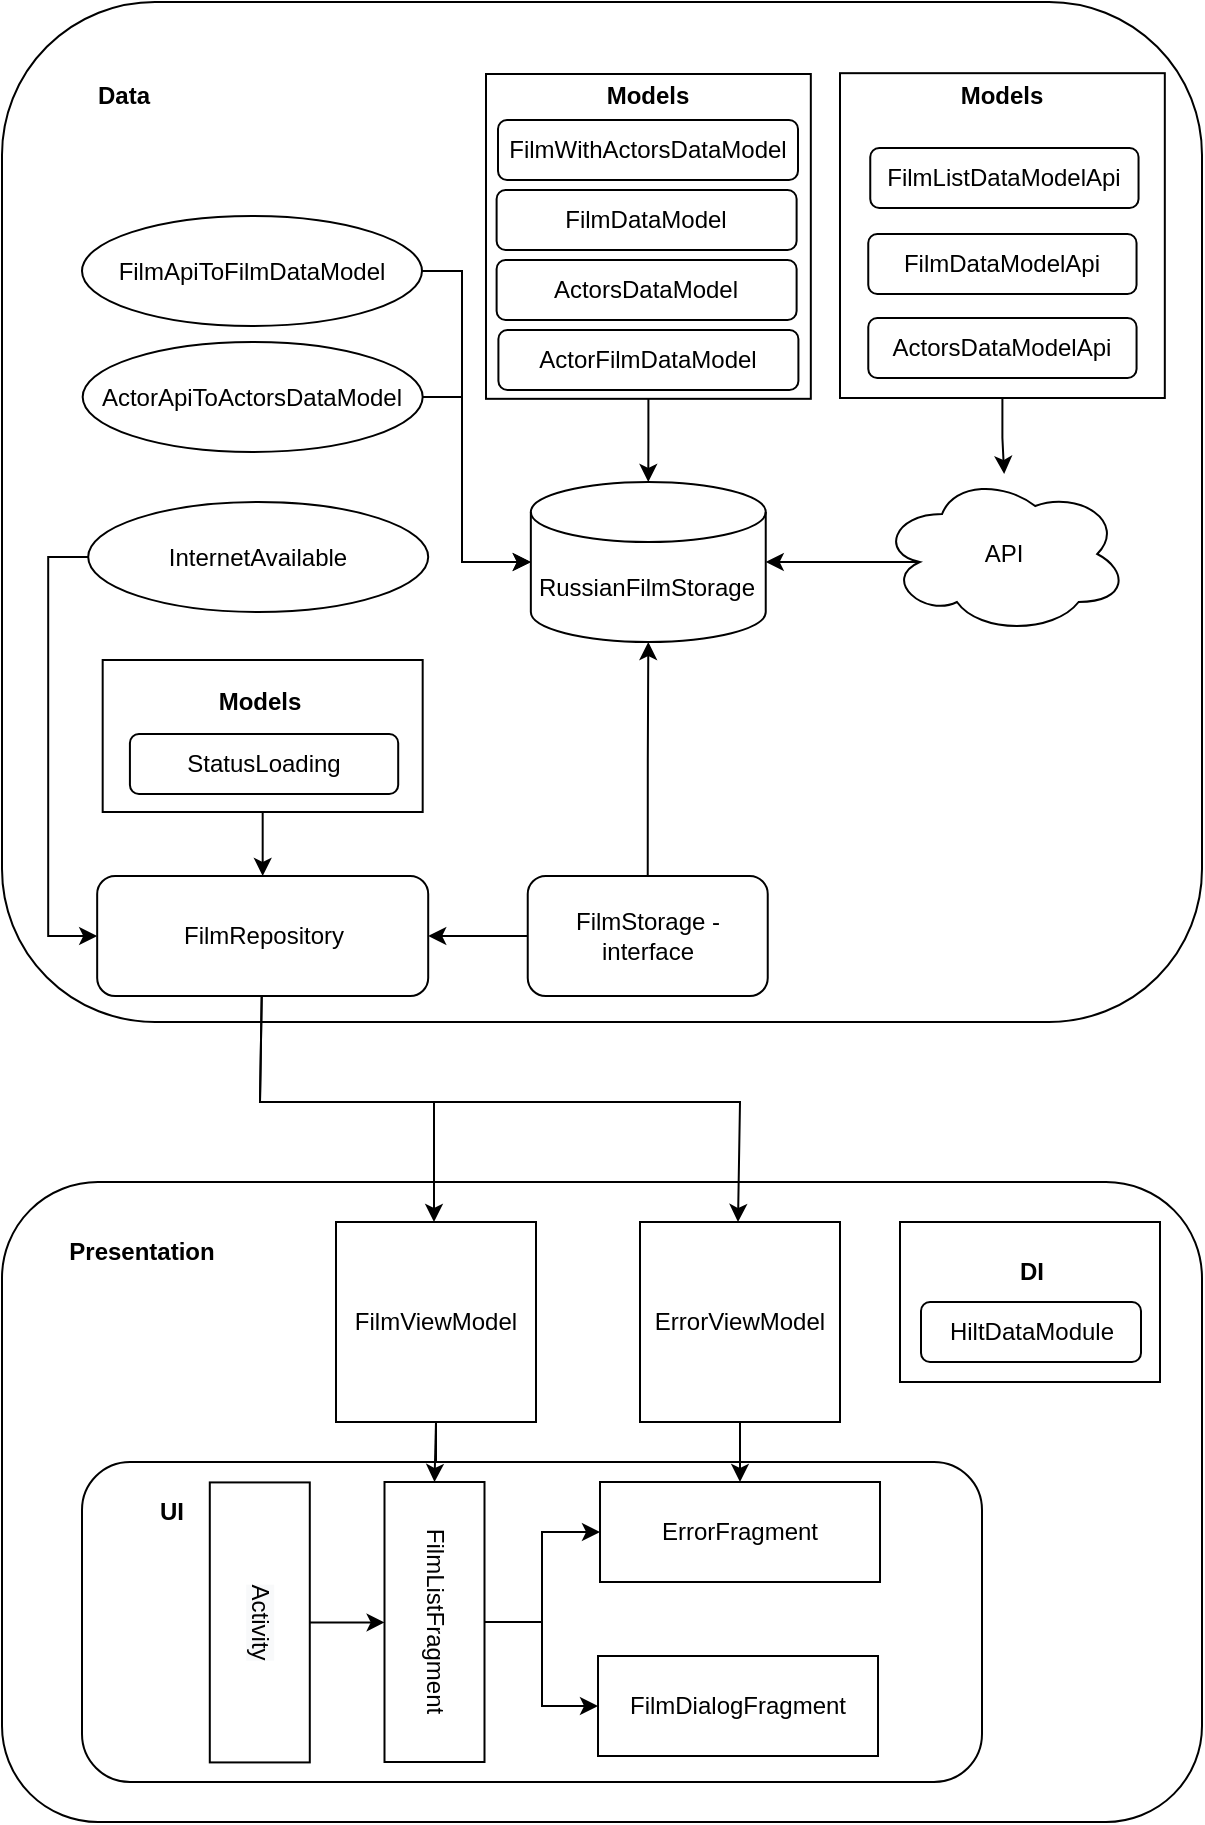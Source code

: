 <mxfile version="19.0.2" type="device"><diagram id="3VKFzHhKuiY2hbZpgCI6" name="Страница 1"><mxGraphModel dx="942" dy="677" grid="1" gridSize="10" guides="1" tooltips="1" connect="1" arrows="1" fold="1" page="1" pageScale="1" pageWidth="827" pageHeight="1169" math="0" shadow="0"><root><mxCell id="0"/><mxCell id="1" parent="0"/><mxCell id="0iZDXbEvyd-gfEgn03D8-3" value="" style="rounded=1;whiteSpace=wrap;html=1;" parent="1" vertex="1"><mxGeometry x="120" y="680" width="600" height="320" as="geometry"/></mxCell><mxCell id="0iZDXbEvyd-gfEgn03D8-8" value="Presentation" style="text;html=1;strokeColor=none;fillColor=none;align=center;verticalAlign=middle;whiteSpace=wrap;rounded=0;fontStyle=1" parent="1" vertex="1"><mxGeometry x="160" y="700" width="60" height="30" as="geometry"/></mxCell><mxCell id="7H2y30o0vpOdahk9mzt5-5" value="" style="edgeStyle=orthogonalEdgeStyle;rounded=0;orthogonalLoop=1;jettySize=auto;html=1;" parent="1" source="0iZDXbEvyd-gfEgn03D8-12" target="0iZDXbEvyd-gfEgn03D8-6" edge="1"><mxGeometry relative="1" as="geometry"/></mxCell><mxCell id="0iZDXbEvyd-gfEgn03D8-12" value="FilmViewModel" style="whiteSpace=wrap;html=1;aspect=fixed;" parent="1" vertex="1"><mxGeometry x="287" y="700" width="100" height="100" as="geometry"/></mxCell><mxCell id="dLEbYE7aPXQ_6TfbDbs0-39" value="" style="group" parent="1" vertex="1" connectable="0"><mxGeometry x="562" y="700" width="145" height="170" as="geometry"/></mxCell><mxCell id="dLEbYE7aPXQ_6TfbDbs0-15" value="" style="rounded=0;whiteSpace=wrap;html=1;" parent="dLEbYE7aPXQ_6TfbDbs0-39" vertex="1"><mxGeometry x="7" width="130" height="80" as="geometry"/></mxCell><mxCell id="dLEbYE7aPXQ_6TfbDbs0-36" value="HiltDataModule" style="rounded=1;whiteSpace=wrap;html=1;" parent="dLEbYE7aPXQ_6TfbDbs0-39" vertex="1"><mxGeometry x="17.5" y="40" width="110" height="30" as="geometry"/></mxCell><mxCell id="dLEbYE7aPXQ_6TfbDbs0-38" value="DI" style="text;html=1;strokeColor=none;fillColor=none;align=center;verticalAlign=middle;whiteSpace=wrap;rounded=0;fontStyle=1" parent="dLEbYE7aPXQ_6TfbDbs0-39" vertex="1"><mxGeometry x="42.5" y="10" width="60" height="30" as="geometry"/></mxCell><mxCell id="dLEbYE7aPXQ_6TfbDbs0-42" value="" style="group" parent="1" vertex="1" connectable="0"><mxGeometry x="160" y="820" width="480" height="160" as="geometry"/></mxCell><mxCell id="0iZDXbEvyd-gfEgn03D8-63" value="" style="rounded=1;whiteSpace=wrap;html=1;strokeWidth=1;" parent="dLEbYE7aPXQ_6TfbDbs0-42" vertex="1"><mxGeometry width="450" height="160" as="geometry"/></mxCell><mxCell id="0iZDXbEvyd-gfEgn03D8-30" style="edgeStyle=orthogonalEdgeStyle;rounded=0;orthogonalLoop=1;jettySize=auto;html=1;exitX=0.5;exitY=0;exitDx=0;exitDy=0;entryX=0.5;entryY=1;entryDx=0;entryDy=0;" parent="dLEbYE7aPXQ_6TfbDbs0-42" source="0iZDXbEvyd-gfEgn03D8-7" target="0iZDXbEvyd-gfEgn03D8-6" edge="1"><mxGeometry relative="1" as="geometry"/></mxCell><mxCell id="0iZDXbEvyd-gfEgn03D8-31" style="edgeStyle=orthogonalEdgeStyle;rounded=0;orthogonalLoop=1;jettySize=auto;html=1;exitX=0.5;exitY=0;exitDx=0;exitDy=0;" parent="dLEbYE7aPXQ_6TfbDbs0-42" source="0iZDXbEvyd-gfEgn03D8-6" target="0iZDXbEvyd-gfEgn03D8-5" edge="1"><mxGeometry relative="1" as="geometry"><Array as="points"><mxPoint x="230" y="80"/><mxPoint x="230" y="35"/></Array></mxGeometry></mxCell><mxCell id="0iZDXbEvyd-gfEgn03D8-64" value="UI" style="text;html=1;strokeColor=none;fillColor=none;align=center;verticalAlign=middle;whiteSpace=wrap;rounded=0;fontStyle=1" parent="dLEbYE7aPXQ_6TfbDbs0-42" vertex="1"><mxGeometry x="6.056" y="10" width="78.333" height="30" as="geometry"/></mxCell><mxCell id="0iZDXbEvyd-gfEgn03D8-7" value="&lt;span style=&quot;background-color: rgb(248, 249, 250);&quot;&gt;Activity&lt;/span&gt;" style="rounded=0;whiteSpace=wrap;html=1;rotation=90;" parent="dLEbYE7aPXQ_6TfbDbs0-42" vertex="1"><mxGeometry x="18.893" y="55.21" width="140" height="50" as="geometry"/></mxCell><mxCell id="0iZDXbEvyd-gfEgn03D8-6" value="FilmListFragment" style="rounded=0;whiteSpace=wrap;html=1;rotation=90;" parent="dLEbYE7aPXQ_6TfbDbs0-42" vertex="1"><mxGeometry x="106.25" y="55" width="140" height="50" as="geometry"/></mxCell><mxCell id="0iZDXbEvyd-gfEgn03D8-5" value="ErrorFragment" style="rounded=0;whiteSpace=wrap;html=1;rotation=0;" parent="dLEbYE7aPXQ_6TfbDbs0-42" vertex="1"><mxGeometry x="259.004" y="10" width="140" height="50" as="geometry"/></mxCell><mxCell id="7H2y30o0vpOdahk9mzt5-1" value="FilmDialogFragment" style="rounded=0;whiteSpace=wrap;html=1;rotation=0;" parent="dLEbYE7aPXQ_6TfbDbs0-42" vertex="1"><mxGeometry x="258.004" y="97" width="140" height="50" as="geometry"/></mxCell><mxCell id="7H2y30o0vpOdahk9mzt5-2" style="edgeStyle=orthogonalEdgeStyle;rounded=0;orthogonalLoop=1;jettySize=auto;html=1;exitX=0.5;exitY=0;exitDx=0;exitDy=0;entryX=0;entryY=0.5;entryDx=0;entryDy=0;" parent="dLEbYE7aPXQ_6TfbDbs0-42" target="7H2y30o0vpOdahk9mzt5-1" edge="1"><mxGeometry relative="1" as="geometry"><mxPoint x="208" y="80" as="sourcePoint"/><mxPoint x="256.004" y="122" as="targetPoint"/><Array as="points"><mxPoint x="230" y="80"/><mxPoint x="230" y="122"/></Array></mxGeometry></mxCell><mxCell id="dLEbYE7aPXQ_6TfbDbs0-44" value="" style="endArrow=classic;html=1;rounded=0;exitX=0.5;exitY=1;exitDx=0;exitDy=0;entryX=0;entryY=0.5;entryDx=0;entryDy=0;" parent="1" source="0iZDXbEvyd-gfEgn03D8-12" target="0iZDXbEvyd-gfEgn03D8-6" edge="1"><mxGeometry width="50" height="50" relative="1" as="geometry"><mxPoint x="190" y="790" as="sourcePoint"/><mxPoint x="240" y="740" as="targetPoint"/></mxGeometry></mxCell><mxCell id="7H2y30o0vpOdahk9mzt5-3" value="ErrorViewModel" style="whiteSpace=wrap;html=1;aspect=fixed;" parent="1" vertex="1"><mxGeometry x="439" y="700" width="100" height="100" as="geometry"/></mxCell><mxCell id="7H2y30o0vpOdahk9mzt5-4" value="" style="endArrow=classic;html=1;rounded=0;exitX=0.5;exitY=1;exitDx=0;exitDy=0;entryX=0.5;entryY=0;entryDx=0;entryDy=0;" parent="1" source="7H2y30o0vpOdahk9mzt5-3" target="0iZDXbEvyd-gfEgn03D8-5" edge="1"><mxGeometry width="50" height="50" relative="1" as="geometry"><mxPoint x="347" y="810" as="sourcePoint"/><mxPoint x="346.25" y="840" as="targetPoint"/></mxGeometry></mxCell><mxCell id="7H2y30o0vpOdahk9mzt5-18" value="ActorFilmDataModel" style="rounded=1;whiteSpace=wrap;html=1;" parent="1" vertex="1"><mxGeometry x="355.307" y="441.59" width="150" height="30" as="geometry"/></mxCell><mxCell id="0iZDXbEvyd-gfEgn03D8-1" value="" style="rounded=1;whiteSpace=wrap;html=1;" parent="1" vertex="1"><mxGeometry x="120" y="90" width="600" height="510" as="geometry"/></mxCell><mxCell id="0iZDXbEvyd-gfEgn03D8-33" value="RussianFilmStorage" style="shape=cylinder3;whiteSpace=wrap;html=1;boundedLbl=1;backgroundOutline=1;size=15;" parent="1" vertex="1"><mxGeometry x="384.42" y="330" width="117.45" height="80" as="geometry"/></mxCell><mxCell id="0iZDXbEvyd-gfEgn03D8-35" value="FilmRepository" style="rounded=1;whiteSpace=wrap;html=1;" parent="1" vertex="1"><mxGeometry x="167.586" y="527" width="165.517" height="60" as="geometry"/></mxCell><mxCell id="7H2y30o0vpOdahk9mzt5-17" style="edgeStyle=orthogonalEdgeStyle;rounded=0;orthogonalLoop=1;jettySize=auto;html=1;exitX=0.5;exitY=1;exitDx=0;exitDy=0;entryX=0.5;entryY=0;entryDx=0;entryDy=0;entryPerimeter=0;" parent="1" source="dLEbYE7aPXQ_6TfbDbs0-11" target="0iZDXbEvyd-gfEgn03D8-33" edge="1"><mxGeometry relative="1" as="geometry"/></mxCell><mxCell id="0iZDXbEvyd-gfEgn03D8-44" value="Data" style="text;html=1;strokeColor=none;fillColor=none;align=center;verticalAlign=middle;whiteSpace=wrap;rounded=0;strokeWidth=1;fontStyle=1" parent="1" vertex="1"><mxGeometry x="150.002" y="122" width="62.069" height="30" as="geometry"/></mxCell><mxCell id="dLEbYE7aPXQ_6TfbDbs0-4" style="edgeStyle=orthogonalEdgeStyle;rounded=0;orthogonalLoop=1;jettySize=auto;html=1;exitX=0.16;exitY=0.55;exitDx=0;exitDy=0;exitPerimeter=0;entryX=1;entryY=0.5;entryDx=0;entryDy=0;entryPerimeter=0;" parent="1" source="0iZDXbEvyd-gfEgn03D8-51" target="0iZDXbEvyd-gfEgn03D8-33" edge="1"><mxGeometry relative="1" as="geometry"><mxPoint x="540.0" y="440" as="targetPoint"/></mxGeometry></mxCell><mxCell id="0iZDXbEvyd-gfEgn03D8-51" value="API" style="ellipse;shape=cloud;whiteSpace=wrap;html=1;" parent="1" vertex="1"><mxGeometry x="559.004" y="326" width="124.138" height="80" as="geometry"/></mxCell><mxCell id="7H2y30o0vpOdahk9mzt5-16" style="edgeStyle=orthogonalEdgeStyle;rounded=0;orthogonalLoop=1;jettySize=auto;html=1;exitX=0.5;exitY=1;exitDx=0;exitDy=0;" parent="1" source="7H2y30o0vpOdahk9mzt5-11" target="0iZDXbEvyd-gfEgn03D8-51" edge="1"><mxGeometry relative="1" as="geometry"/></mxCell><mxCell id="7H2y30o0vpOdahk9mzt5-23" style="edgeStyle=orthogonalEdgeStyle;rounded=0;orthogonalLoop=1;jettySize=auto;html=1;exitX=0.5;exitY=1;exitDx=0;exitDy=0;entryX=0.5;entryY=0;entryDx=0;entryDy=0;" parent="1" source="7H2y30o0vpOdahk9mzt5-22" target="0iZDXbEvyd-gfEgn03D8-35" edge="1"><mxGeometry relative="1" as="geometry"/></mxCell><mxCell id="7H2y30o0vpOdahk9mzt5-34" value="" style="endArrow=classic;html=1;rounded=0;entryX=0.5;entryY=0;entryDx=0;entryDy=0;" parent="1" edge="1" source="0iZDXbEvyd-gfEgn03D8-35"><mxGeometry width="50" height="50" relative="1" as="geometry"><mxPoint x="249.345" y="580" as="sourcePoint"/><mxPoint x="336" y="700" as="targetPoint"/><Array as="points"><mxPoint x="249" y="640"/><mxPoint x="336" y="640"/></Array></mxGeometry></mxCell><mxCell id="7H2y30o0vpOdahk9mzt5-35" value="" style="endArrow=classic;html=1;rounded=0;entryX=0.5;entryY=0;entryDx=0;entryDy=0;" parent="1" edge="1" source="0iZDXbEvyd-gfEgn03D8-35"><mxGeometry width="50" height="50" relative="1" as="geometry"><mxPoint x="249.345" y="580" as="sourcePoint"/><mxPoint x="488" y="700" as="targetPoint"/><Array as="points"><mxPoint x="249" y="640"/><mxPoint x="489" y="640"/></Array></mxGeometry></mxCell><mxCell id="7H2y30o0vpOdahk9mzt5-32" style="edgeStyle=orthogonalEdgeStyle;rounded=0;orthogonalLoop=1;jettySize=auto;html=1;exitX=0;exitY=0.5;exitDx=0;exitDy=0;entryX=0;entryY=0.5;entryDx=0;entryDy=0;" parent="1" source="7H2y30o0vpOdahk9mzt5-30" target="0iZDXbEvyd-gfEgn03D8-35" edge="1"><mxGeometry relative="1" as="geometry"><mxPoint x="170.34" y="290" as="sourcePoint"/><mxPoint x="260.345" y="530" as="targetPoint"/></mxGeometry></mxCell><mxCell id="7H2y30o0vpOdahk9mzt5-38" value="" style="group" parent="1" vertex="1" connectable="0"><mxGeometry x="539" y="122" width="162.41" height="166" as="geometry"/></mxCell><mxCell id="7H2y30o0vpOdahk9mzt5-11" value="" style="whiteSpace=wrap;html=1;aspect=fixed;" parent="7H2y30o0vpOdahk9mzt5-38" vertex="1"><mxGeometry y="3.59" width="162.41" height="162.41" as="geometry"/></mxCell><mxCell id="7H2y30o0vpOdahk9mzt5-12" value="Models" style="text;html=1;strokeColor=none;fillColor=none;align=center;verticalAlign=middle;whiteSpace=wrap;rounded=0;fontStyle=1" parent="7H2y30o0vpOdahk9mzt5-38" vertex="1"><mxGeometry x="50.171" width="62.069" height="30" as="geometry"/></mxCell><mxCell id="7H2y30o0vpOdahk9mzt5-13" value="FilmListDataModelApi" style="rounded=1;whiteSpace=wrap;html=1;" parent="7H2y30o0vpOdahk9mzt5-38" vertex="1"><mxGeometry x="15.13" y="41" width="134.14" height="30" as="geometry"/></mxCell><mxCell id="7H2y30o0vpOdahk9mzt5-14" value="FilmDataModelApi" style="rounded=1;whiteSpace=wrap;html=1;" parent="7H2y30o0vpOdahk9mzt5-38" vertex="1"><mxGeometry x="14.13" y="84" width="134.14" height="30" as="geometry"/></mxCell><mxCell id="7H2y30o0vpOdahk9mzt5-15" value="ActorsDataModelApi" style="rounded=1;whiteSpace=wrap;html=1;" parent="7H2y30o0vpOdahk9mzt5-38" vertex="1"><mxGeometry x="14.14" y="126" width="134.14" height="30" as="geometry"/></mxCell><mxCell id="7H2y30o0vpOdahk9mzt5-39" value="" style="group" parent="1" vertex="1" connectable="0"><mxGeometry x="170.34" y="419" width="160.0" height="76" as="geometry"/></mxCell><mxCell id="7H2y30o0vpOdahk9mzt5-22" value="" style="rounded=0;whiteSpace=wrap;html=1;" parent="7H2y30o0vpOdahk9mzt5-39" vertex="1"><mxGeometry width="160" height="76" as="geometry"/></mxCell><mxCell id="7H2y30o0vpOdahk9mzt5-20" value="Models" style="text;html=1;strokeColor=none;fillColor=none;align=center;verticalAlign=middle;whiteSpace=wrap;rounded=0;fontStyle=1" parent="7H2y30o0vpOdahk9mzt5-39" vertex="1"><mxGeometry x="47.961" y="6" width="62.069" height="30" as="geometry"/></mxCell><mxCell id="7H2y30o0vpOdahk9mzt5-21" value="StatusLoading" style="rounded=1;whiteSpace=wrap;html=1;" parent="7H2y30o0vpOdahk9mzt5-39" vertex="1"><mxGeometry x="13.62" y="37" width="134.14" height="30" as="geometry"/></mxCell><mxCell id="7H2y30o0vpOdahk9mzt5-41" value="" style="group" parent="1" vertex="1" connectable="0"><mxGeometry x="362" y="122.0" width="162.41" height="166.41" as="geometry"/></mxCell><mxCell id="dLEbYE7aPXQ_6TfbDbs0-11" value="" style="whiteSpace=wrap;html=1;aspect=fixed;" parent="7H2y30o0vpOdahk9mzt5-41" vertex="1"><mxGeometry y="4" width="162.41" height="162.41" as="geometry"/></mxCell><mxCell id="0iZDXbEvyd-gfEgn03D8-37" value="FilmWithActorsDataModel" style="rounded=1;whiteSpace=wrap;html=1;" parent="7H2y30o0vpOdahk9mzt5-41" vertex="1"><mxGeometry x="6" y="27" width="150" height="30" as="geometry"/></mxCell><mxCell id="0iZDXbEvyd-gfEgn03D8-65" value="FilmDataModel" style="rounded=1;whiteSpace=wrap;html=1;" parent="7H2y30o0vpOdahk9mzt5-41" vertex="1"><mxGeometry x="5.307" y="62" width="150" height="30" as="geometry"/></mxCell><mxCell id="dLEbYE7aPXQ_6TfbDbs0-10" value="ActorsDataModel" style="rounded=1;whiteSpace=wrap;html=1;" parent="7H2y30o0vpOdahk9mzt5-41" vertex="1"><mxGeometry x="5.307" y="97" width="150" height="30" as="geometry"/></mxCell><mxCell id="dLEbYE7aPXQ_6TfbDbs0-12" value="Models" style="text;html=1;strokeColor=none;fillColor=none;align=center;verticalAlign=middle;whiteSpace=wrap;rounded=0;fontStyle=1" parent="7H2y30o0vpOdahk9mzt5-41" vertex="1"><mxGeometry x="49.651" width="62.069" height="30" as="geometry"/></mxCell><mxCell id="7H2y30o0vpOdahk9mzt5-40" value="ActorFilmDataModel" style="rounded=1;whiteSpace=wrap;html=1;" parent="7H2y30o0vpOdahk9mzt5-41" vertex="1"><mxGeometry x="6.207" y="132" width="150" height="30" as="geometry"/></mxCell><mxCell id="xWS8TdkbHb9onFHR8AWd-2" value="" style="edgeStyle=orthogonalEdgeStyle;rounded=0;orthogonalLoop=1;jettySize=auto;html=1;" edge="1" parent="1" source="xWS8TdkbHb9onFHR8AWd-1" target="0iZDXbEvyd-gfEgn03D8-35"><mxGeometry relative="1" as="geometry"/></mxCell><mxCell id="xWS8TdkbHb9onFHR8AWd-3" style="edgeStyle=orthogonalEdgeStyle;rounded=0;orthogonalLoop=1;jettySize=auto;html=1;exitX=0.5;exitY=0;exitDx=0;exitDy=0;" edge="1" parent="1" source="xWS8TdkbHb9onFHR8AWd-1" target="0iZDXbEvyd-gfEgn03D8-33"><mxGeometry relative="1" as="geometry"/></mxCell><mxCell id="xWS8TdkbHb9onFHR8AWd-1" value="FilmStorage - interface" style="rounded=1;whiteSpace=wrap;html=1;" vertex="1" parent="1"><mxGeometry x="382.87" y="527" width="120" height="60" as="geometry"/></mxCell><mxCell id="7H2y30o0vpOdahk9mzt5-30" value="InternetAvailable" style="ellipse;whiteSpace=wrap;html=1;" parent="1" vertex="1"><mxGeometry x="163.1" y="340" width="170" height="55" as="geometry"/></mxCell><mxCell id="xWS8TdkbHb9onFHR8AWd-5" value="" style="edgeStyle=orthogonalEdgeStyle;rounded=0;orthogonalLoop=1;jettySize=auto;html=1;entryX=0;entryY=0.5;entryDx=0;entryDy=0;entryPerimeter=0;" edge="1" parent="1" source="7H2y30o0vpOdahk9mzt5-24" target="0iZDXbEvyd-gfEgn03D8-33"><mxGeometry relative="1" as="geometry"><Array as="points"><mxPoint x="350" y="288"/><mxPoint x="350" y="370"/></Array></mxGeometry></mxCell><mxCell id="7H2y30o0vpOdahk9mzt5-24" value="ActorApiToActorsDataModel" style="ellipse;whiteSpace=wrap;html=1;" parent="1" vertex="1"><mxGeometry x="160.34" y="260" width="170" height="55" as="geometry"/></mxCell><mxCell id="xWS8TdkbHb9onFHR8AWd-4" value="" style="edgeStyle=orthogonalEdgeStyle;rounded=0;orthogonalLoop=1;jettySize=auto;html=1;entryX=0;entryY=0.5;entryDx=0;entryDy=0;entryPerimeter=0;exitX=1;exitY=0.5;exitDx=0;exitDy=0;" edge="1" parent="1" source="7H2y30o0vpOdahk9mzt5-25" target="0iZDXbEvyd-gfEgn03D8-33"><mxGeometry relative="1" as="geometry"><Array as="points"><mxPoint x="350" y="225"/><mxPoint x="350" y="370"/></Array></mxGeometry></mxCell><mxCell id="7H2y30o0vpOdahk9mzt5-25" value="FilmApiToFilmDataModel" style="ellipse;whiteSpace=wrap;html=1;" parent="1" vertex="1"><mxGeometry x="160" y="197" width="170" height="55" as="geometry"/></mxCell></root></mxGraphModel></diagram></mxfile>
